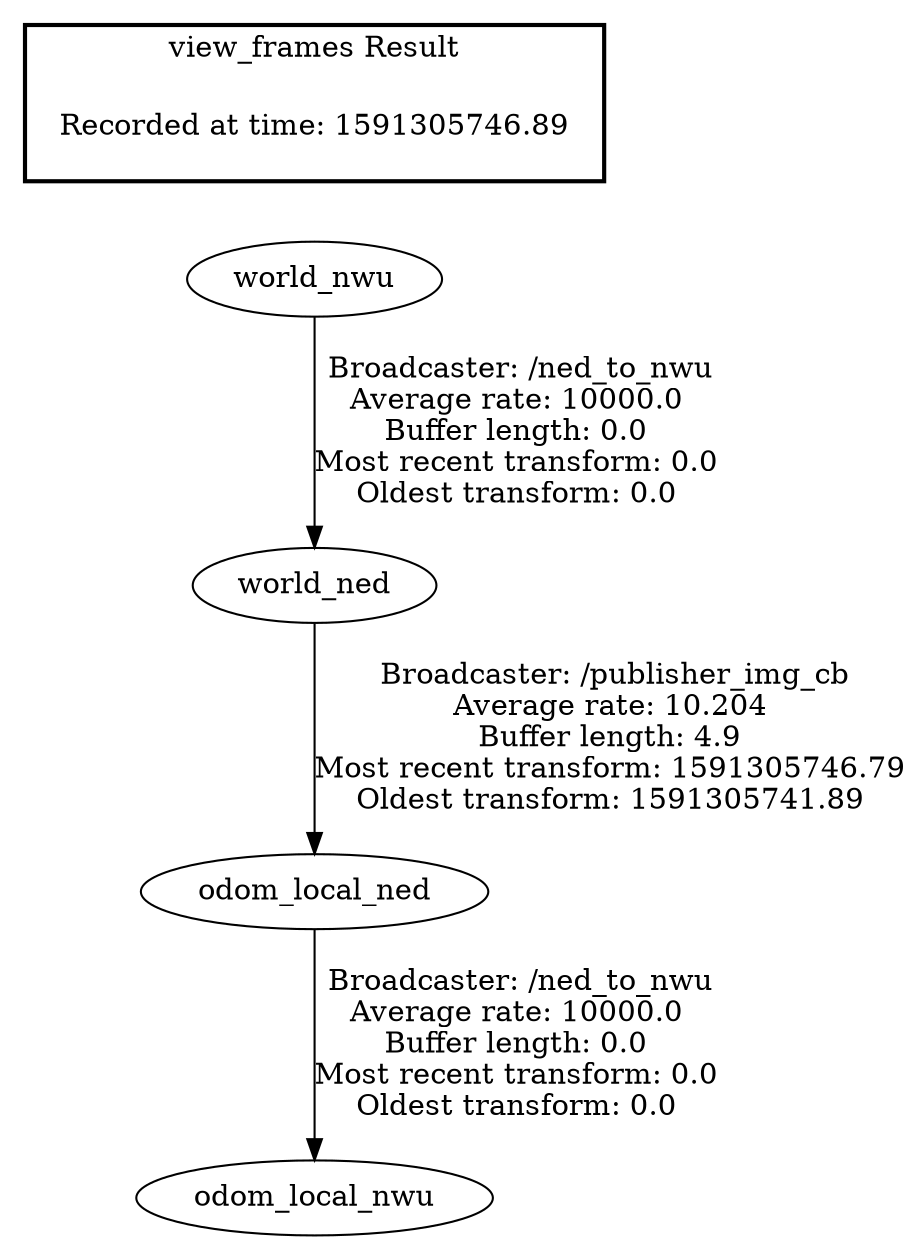 digraph G {
"odom_local_ned" -> "odom_local_nwu"[label=" Broadcaster: /ned_to_nwu\nAverage rate: 10000.0\nBuffer length: 0.0\nMost recent transform: 0.0\nOldest transform: 0.0\n"];
"world_nwu" -> "world_ned"[label=" Broadcaster: /ned_to_nwu\nAverage rate: 10000.0\nBuffer length: 0.0\nMost recent transform: 0.0\nOldest transform: 0.0\n"];
"world_ned" -> "odom_local_ned"[label=" Broadcaster: /publisher_img_cb\nAverage rate: 10.204\nBuffer length: 4.9\nMost recent transform: 1591305746.79\nOldest transform: 1591305741.89\n"];
edge [style=invis];
 subgraph cluster_legend { style=bold; color=black; label ="view_frames Result";
"Recorded at time: 1591305746.89"[ shape=plaintext ] ;
}->"world_nwu";
}